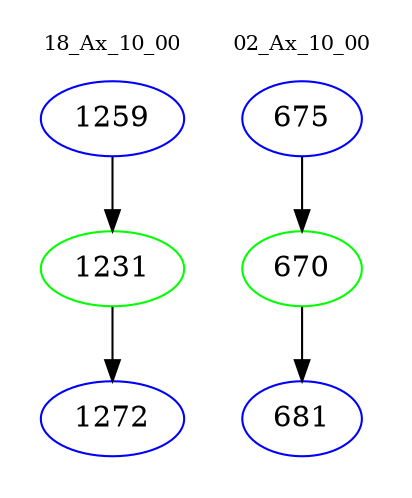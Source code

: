 digraph{
subgraph cluster_0 {
color = white
label = "18_Ax_10_00";
fontsize=10;
T0_1259 [label="1259", color="blue"]
T0_1259 -> T0_1231 [color="black"]
T0_1231 [label="1231", color="green"]
T0_1231 -> T0_1272 [color="black"]
T0_1272 [label="1272", color="blue"]
}
subgraph cluster_1 {
color = white
label = "02_Ax_10_00";
fontsize=10;
T1_675 [label="675", color="blue"]
T1_675 -> T1_670 [color="black"]
T1_670 [label="670", color="green"]
T1_670 -> T1_681 [color="black"]
T1_681 [label="681", color="blue"]
}
}
